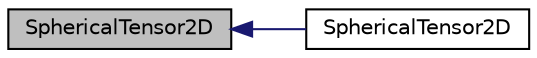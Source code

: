 digraph "SphericalTensor2D"
{
  bgcolor="transparent";
  edge [fontname="Helvetica",fontsize="10",labelfontname="Helvetica",labelfontsize="10"];
  node [fontname="Helvetica",fontsize="10",shape=record];
  rankdir="LR";
  Node1 [label="SphericalTensor2D",height=0.2,width=0.4,color="black", fillcolor="grey75", style="filled", fontcolor="black"];
  Node1 -> Node2 [dir="back",color="midnightblue",fontsize="10",style="solid",fontname="Helvetica"];
  Node2 [label="SphericalTensor2D",height=0.2,width=0.4,color="black",URL="$a02488.html#ac5cc827e03e79e723afa4c3099b25feb",tooltip="Construct initialized to zero. "];
}
